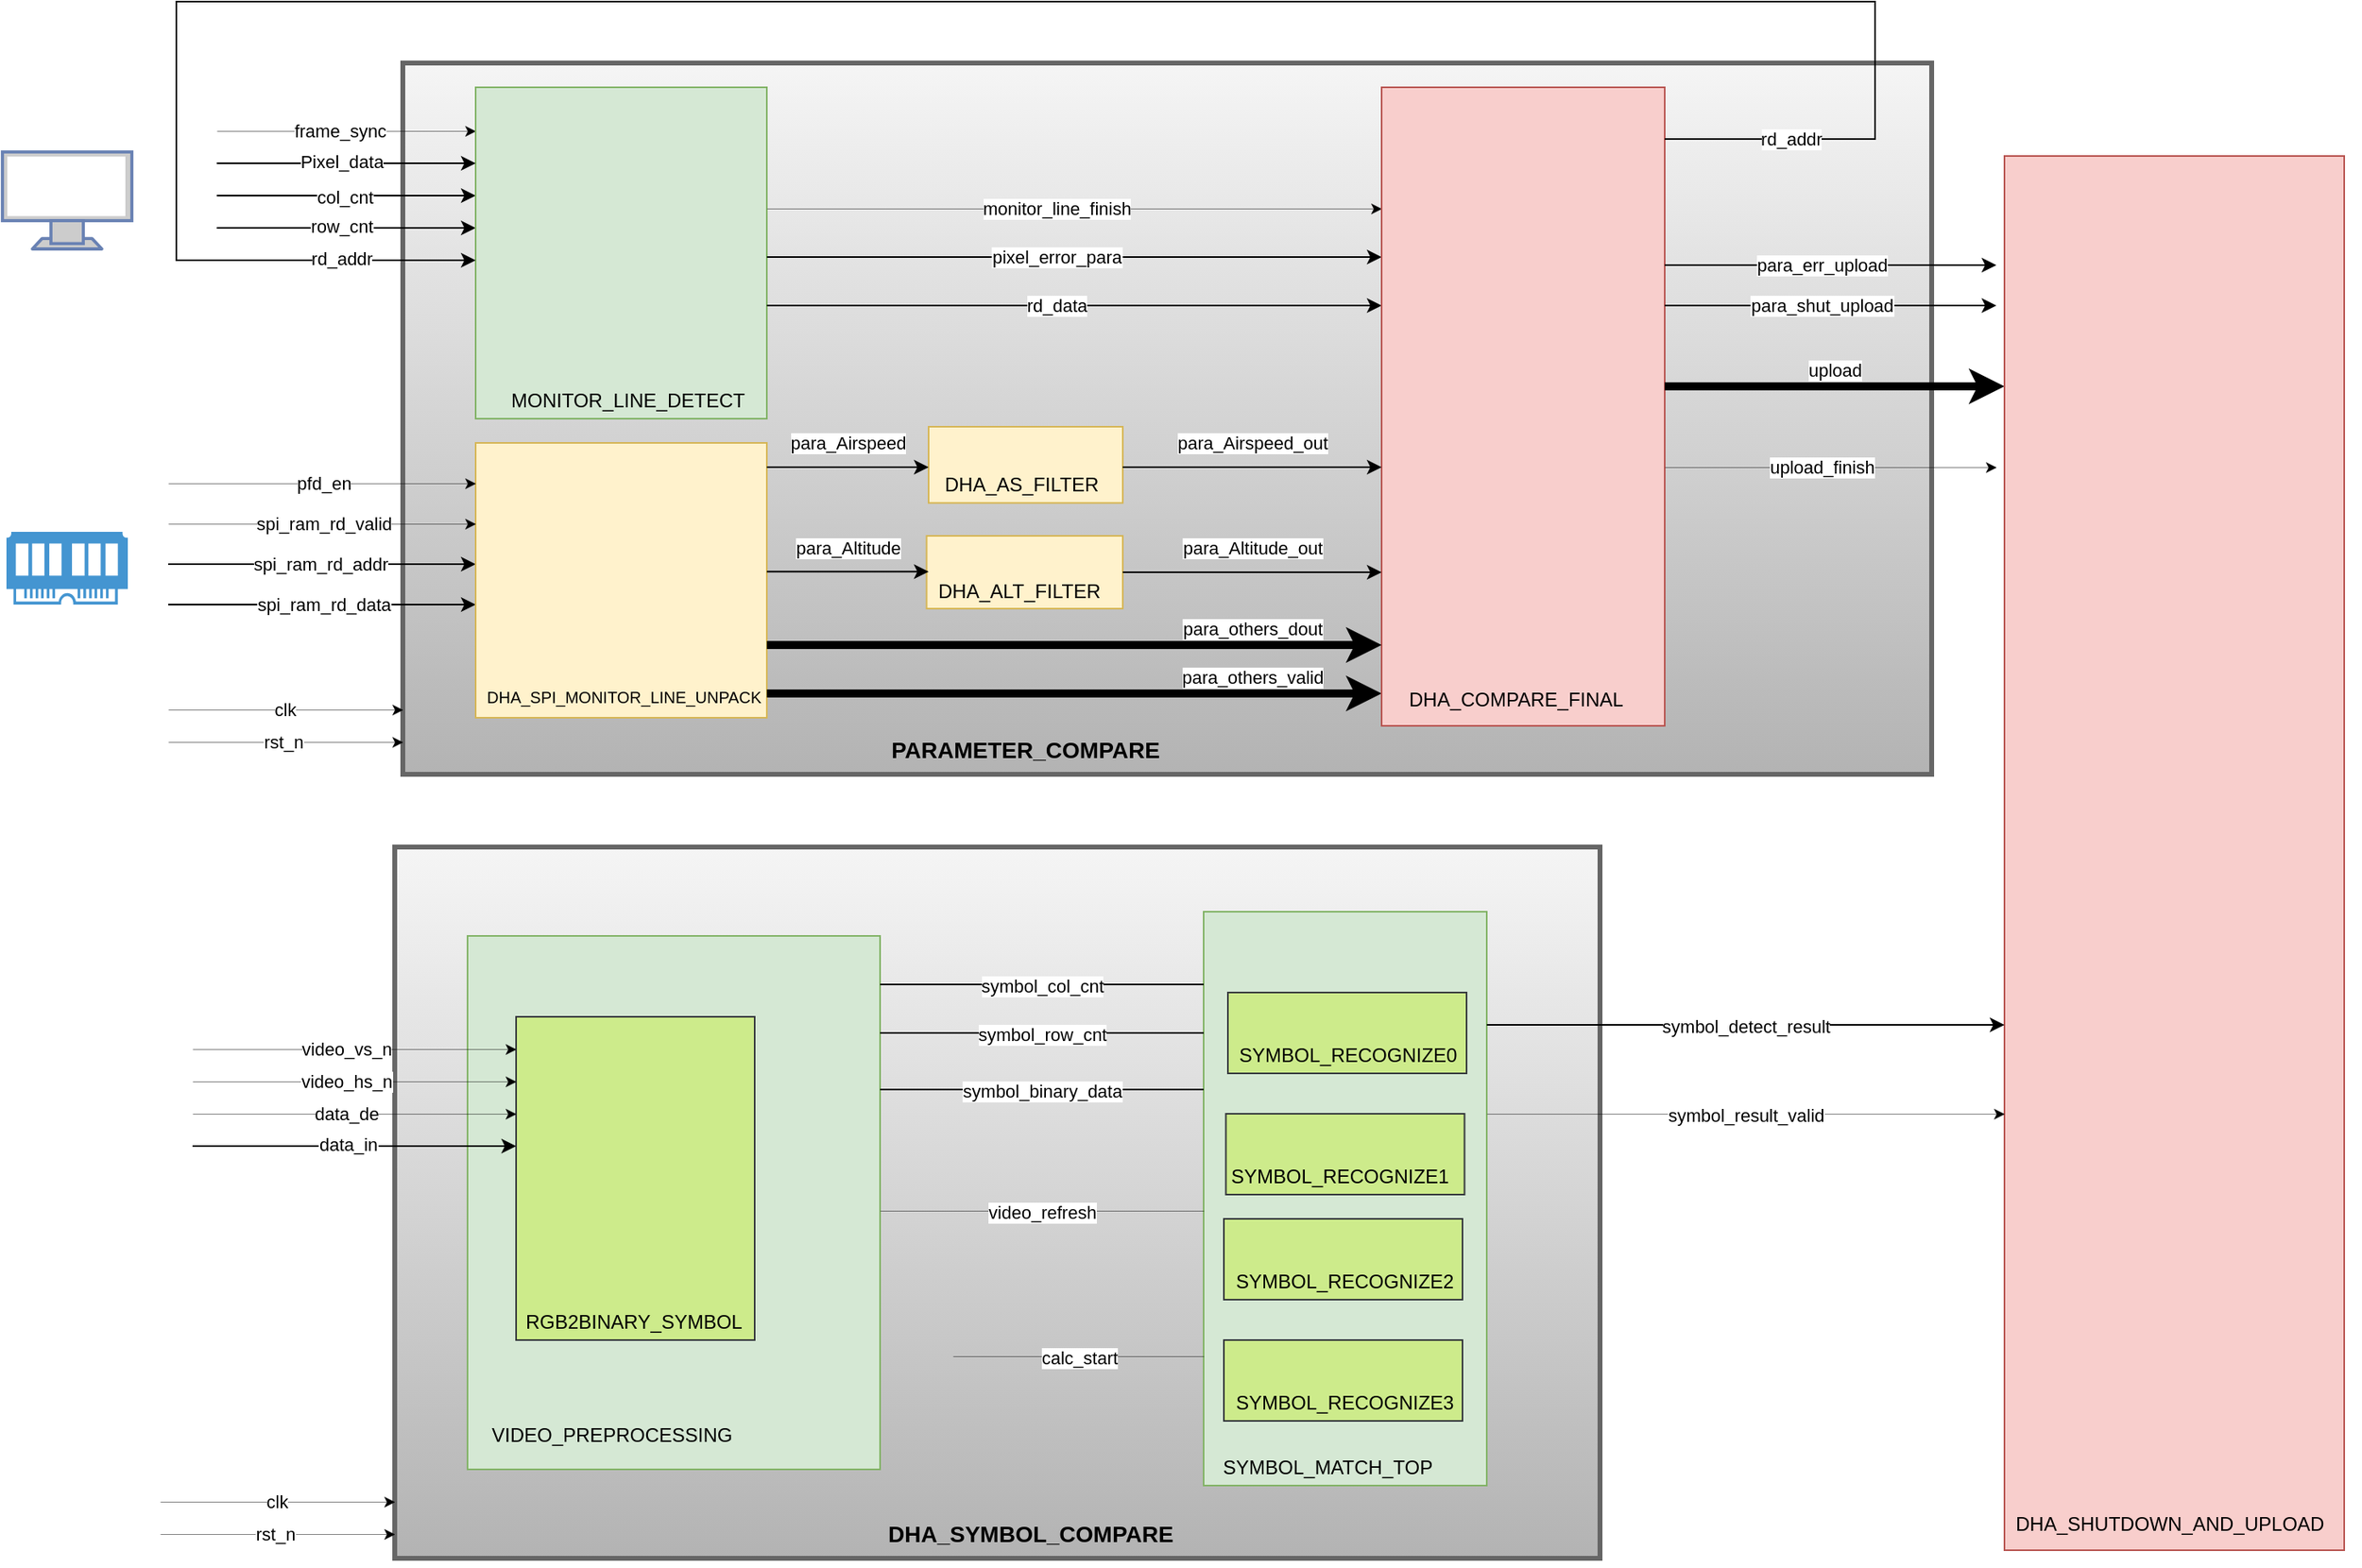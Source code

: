 <mxfile version="24.7.8">
  <diagram name="第 1 页" id="IrVQx1rGiKCfqA_4ntje">
    <mxGraphModel dx="12068" dy="1176" grid="1" gridSize="5" guides="1" tooltips="1" connect="1" arrows="1" fold="1" page="1" pageScale="1" pageWidth="10000" pageHeight="10000" math="0" shadow="0">
      <root>
        <mxCell id="0" />
        <mxCell id="1" parent="0" />
        <mxCell id="JnshHDqUiIFZR_v37cdG-92" value="" style="rounded=0;whiteSpace=wrap;html=1;fillColor=#f5f5f5;strokeColor=#666666;strokeWidth=3;gradientColor=#b3b3b3;" vertex="1" parent="1">
          <mxGeometry x="220" y="565" width="745" height="440" as="geometry" />
        </mxCell>
        <mxCell id="JnshHDqUiIFZR_v37cdG-1" value="" style="rounded=0;whiteSpace=wrap;html=1;fillColor=#f5f5f5;strokeColor=#666666;strokeWidth=3;gradientColor=#b3b3b3;" vertex="1" parent="1">
          <mxGeometry x="225" y="80" width="945" height="440" as="geometry" />
        </mxCell>
        <mxCell id="JnshHDqUiIFZR_v37cdG-2" value="" style="endArrow=classic;html=1;rounded=0;fontSize=11;strokeWidth=0.25;endSize=6;startSize=6;" edge="1" parent="1">
          <mxGeometry width="50" height="50" relative="1" as="geometry">
            <mxPoint x="80" y="480" as="sourcePoint" />
            <mxPoint x="225" y="480" as="targetPoint" />
          </mxGeometry>
        </mxCell>
        <mxCell id="JnshHDqUiIFZR_v37cdG-9" value="clk" style="edgeLabel;html=1;align=center;verticalAlign=middle;resizable=0;points=[];fontSize=11;" vertex="1" connectable="0" parent="JnshHDqUiIFZR_v37cdG-2">
          <mxGeometry x="-0.014" relative="1" as="geometry">
            <mxPoint as="offset" />
          </mxGeometry>
        </mxCell>
        <mxCell id="JnshHDqUiIFZR_v37cdG-3" value="" style="endArrow=classic;html=1;rounded=0;fontSize=11;strokeWidth=0.25;endSize=6;startSize=6;" edge="1" parent="1">
          <mxGeometry width="50" height="50" relative="1" as="geometry">
            <mxPoint x="80" y="500" as="sourcePoint" />
            <mxPoint x="225" y="500" as="targetPoint" />
          </mxGeometry>
        </mxCell>
        <mxCell id="JnshHDqUiIFZR_v37cdG-11" value="rst_n" style="edgeLabel;html=1;align=center;verticalAlign=middle;resizable=0;points=[];fontSize=11;" vertex="1" connectable="0" parent="JnshHDqUiIFZR_v37cdG-3">
          <mxGeometry x="-0.029" relative="1" as="geometry">
            <mxPoint as="offset" />
          </mxGeometry>
        </mxCell>
        <mxCell id="JnshHDqUiIFZR_v37cdG-4" value="" style="endArrow=classic;html=1;rounded=0;entryX=0;entryY=0.25;entryDx=0;entryDy=0;fontSize=11;strokeWidth=1;endSize=6;startSize=6;" edge="1" parent="1">
          <mxGeometry width="50" height="50" relative="1" as="geometry">
            <mxPoint x="110" y="162" as="sourcePoint" />
            <mxPoint x="270" y="162" as="targetPoint" />
          </mxGeometry>
        </mxCell>
        <mxCell id="JnshHDqUiIFZR_v37cdG-12" value="col_cnt" style="edgeLabel;html=1;align=center;verticalAlign=middle;resizable=0;points=[];fontSize=11;" vertex="1" connectable="0" parent="JnshHDqUiIFZR_v37cdG-4">
          <mxGeometry x="-0.014" y="-1" relative="1" as="geometry">
            <mxPoint as="offset" />
          </mxGeometry>
        </mxCell>
        <mxCell id="JnshHDqUiIFZR_v37cdG-5" value="" style="endArrow=classic;html=1;rounded=0;entryX=0;entryY=0.25;entryDx=0;entryDy=0;fontSize=11;strokeWidth=1;endSize=6;startSize=6;" edge="1" parent="1">
          <mxGeometry width="50" height="50" relative="1" as="geometry">
            <mxPoint x="110" y="182" as="sourcePoint" />
            <mxPoint x="270" y="182" as="targetPoint" />
          </mxGeometry>
        </mxCell>
        <mxCell id="JnshHDqUiIFZR_v37cdG-13" value="row_cnt" style="edgeLabel;html=1;align=center;verticalAlign=middle;resizable=0;points=[];fontSize=11;" vertex="1" connectable="0" parent="JnshHDqUiIFZR_v37cdG-5">
          <mxGeometry x="-0.043" y="1" relative="1" as="geometry">
            <mxPoint as="offset" />
          </mxGeometry>
        </mxCell>
        <mxCell id="JnshHDqUiIFZR_v37cdG-6" value="" style="endArrow=classic;html=1;rounded=0;entryX=0;entryY=0.25;entryDx=0;entryDy=0;fontSize=11;strokeWidth=0.25;endSize=6;startSize=6;" edge="1" parent="1">
          <mxGeometry width="50" height="50" relative="1" as="geometry">
            <mxPoint x="110" y="122" as="sourcePoint" />
            <mxPoint x="270" y="122" as="targetPoint" />
          </mxGeometry>
        </mxCell>
        <mxCell id="JnshHDqUiIFZR_v37cdG-14" value="frame_sync" style="edgeLabel;html=1;align=center;verticalAlign=middle;resizable=0;points=[];fontSize=11;" vertex="1" connectable="0" parent="JnshHDqUiIFZR_v37cdG-6">
          <mxGeometry x="-0.057" relative="1" as="geometry">
            <mxPoint as="offset" />
          </mxGeometry>
        </mxCell>
        <mxCell id="JnshHDqUiIFZR_v37cdG-15" value="spi_ram_rd_data" style="endArrow=classic;html=1;rounded=0;entryX=0;entryY=0.25;entryDx=0;entryDy=0;fontSize=11;strokeWidth=1;endSize=6;startSize=6;" edge="1" parent="1">
          <mxGeometry x="0.008" width="50" height="50" relative="1" as="geometry">
            <mxPoint x="80" y="415" as="sourcePoint" />
            <mxPoint x="270" y="415" as="targetPoint" />
            <mxPoint as="offset" />
          </mxGeometry>
        </mxCell>
        <mxCell id="JnshHDqUiIFZR_v37cdG-17" value="" style="endArrow=classic;html=1;rounded=0;entryX=0;entryY=0.25;entryDx=0;entryDy=0;fontSize=11;strokeWidth=1;endSize=6;startSize=6;" edge="1" parent="1">
          <mxGeometry width="50" height="50" relative="1" as="geometry">
            <mxPoint x="80" y="390" as="sourcePoint" />
            <mxPoint x="270" y="390" as="targetPoint" />
          </mxGeometry>
        </mxCell>
        <mxCell id="JnshHDqUiIFZR_v37cdG-18" value="spi_ram_rd_addr" style="edgeLabel;html=1;align=center;verticalAlign=middle;resizable=0;points=[];fontSize=11;" vertex="1" connectable="0" parent="JnshHDqUiIFZR_v37cdG-17">
          <mxGeometry x="-0.014" relative="1" as="geometry">
            <mxPoint as="offset" />
          </mxGeometry>
        </mxCell>
        <mxCell id="JnshHDqUiIFZR_v37cdG-19" value="" style="rounded=0;whiteSpace=wrap;html=1;fillColor=#d5e8d4;strokeColor=#82b366;" vertex="1" parent="1">
          <mxGeometry x="270" y="95" width="180" height="205" as="geometry" />
        </mxCell>
        <mxCell id="JnshHDqUiIFZR_v37cdG-21" value="" style="rounded=0;whiteSpace=wrap;html=1;fillColor=#fff2cc;strokeColor=#d6b656;" vertex="1" parent="1">
          <mxGeometry x="270" y="315" width="180" height="170" as="geometry" />
        </mxCell>
        <mxCell id="JnshHDqUiIFZR_v37cdG-22" value="PARAMETER_COMPARE" style="text;whiteSpace=wrap;fontStyle=1;fontSize=14;" vertex="1" parent="1">
          <mxGeometry x="525" y="490" width="215" height="35" as="geometry" />
        </mxCell>
        <mxCell id="JnshHDqUiIFZR_v37cdG-23" value="MONITOR_LINE_DETECT" style="text;whiteSpace=wrap;" vertex="1" parent="1">
          <mxGeometry x="290" y="275" width="155" height="35" as="geometry" />
        </mxCell>
        <mxCell id="JnshHDqUiIFZR_v37cdG-25" value="" style="endArrow=classic;html=1;rounded=0;entryX=0;entryY=0.25;entryDx=0;entryDy=0;fontSize=11;strokeWidth=1;endSize=6;startSize=6;" edge="1" parent="1">
          <mxGeometry width="50" height="50" relative="1" as="geometry">
            <mxPoint x="110" y="142" as="sourcePoint" />
            <mxPoint x="270" y="142" as="targetPoint" />
          </mxGeometry>
        </mxCell>
        <mxCell id="JnshHDqUiIFZR_v37cdG-26" value="Pixel_data" style="edgeLabel;html=1;align=center;verticalAlign=middle;resizable=0;points=[];fontSize=11;" vertex="1" connectable="0" parent="JnshHDqUiIFZR_v37cdG-25">
          <mxGeometry x="-0.043" y="1" relative="1" as="geometry">
            <mxPoint as="offset" />
          </mxGeometry>
        </mxCell>
        <mxCell id="JnshHDqUiIFZR_v37cdG-28" value="" style="endArrow=classic;html=1;rounded=0;entryX=0;entryY=0.25;entryDx=0;entryDy=0;fontSize=11;strokeWidth=1;endSize=6;startSize=6;" edge="1" parent="1">
          <mxGeometry width="50" height="50" relative="1" as="geometry">
            <mxPoint x="110" y="202" as="sourcePoint" />
            <mxPoint x="270" y="202" as="targetPoint" />
          </mxGeometry>
        </mxCell>
        <mxCell id="JnshHDqUiIFZR_v37cdG-29" value="rd_addr" style="edgeLabel;html=1;align=center;verticalAlign=middle;resizable=0;points=[];fontSize=11;" vertex="1" connectable="0" parent="JnshHDqUiIFZR_v37cdG-28">
          <mxGeometry x="-0.043" y="1" relative="1" as="geometry">
            <mxPoint as="offset" />
          </mxGeometry>
        </mxCell>
        <mxCell id="JnshHDqUiIFZR_v37cdG-30" value="DHA_SPI_MONITOR_LINE_UNPACK" style="text;whiteSpace=wrap;fontSize=10;" vertex="1" parent="1">
          <mxGeometry x="275" y="460" width="230" height="35" as="geometry" />
        </mxCell>
        <mxCell id="JnshHDqUiIFZR_v37cdG-31" value="spi_ram_rd_valid" style="endArrow=classic;html=1;rounded=0;entryX=0;entryY=0.25;entryDx=0;entryDy=0;fontSize=11;strokeWidth=0.25;endSize=6;startSize=6;" edge="1" parent="1">
          <mxGeometry x="0.008" width="50" height="50" relative="1" as="geometry">
            <mxPoint x="80" y="365" as="sourcePoint" />
            <mxPoint x="270" y="365" as="targetPoint" />
            <mxPoint as="offset" />
          </mxGeometry>
        </mxCell>
        <mxCell id="JnshHDqUiIFZR_v37cdG-34" value="pfd_en" style="endArrow=classic;html=1;rounded=0;entryX=0;entryY=0.25;entryDx=0;entryDy=0;fontSize=11;strokeWidth=0.25;endSize=6;startSize=6;" edge="1" parent="1">
          <mxGeometry x="0.008" width="50" height="50" relative="1" as="geometry">
            <mxPoint x="80" y="340" as="sourcePoint" />
            <mxPoint x="270" y="340" as="targetPoint" />
            <mxPoint as="offset" />
          </mxGeometry>
        </mxCell>
        <mxCell id="JnshHDqUiIFZR_v37cdG-35" value="" style="endArrow=classic;html=1;rounded=0;fontSize=11;strokeWidth=0.25;endSize=6;startSize=6;" edge="1" parent="1">
          <mxGeometry width="50" height="50" relative="1" as="geometry">
            <mxPoint x="450" y="170" as="sourcePoint" />
            <mxPoint x="830" y="170" as="targetPoint" />
          </mxGeometry>
        </mxCell>
        <mxCell id="JnshHDqUiIFZR_v37cdG-36" value="monitor_line_finish" style="edgeLabel;html=1;align=center;verticalAlign=middle;resizable=0;points=[];fontSize=11;" vertex="1" connectable="0" parent="JnshHDqUiIFZR_v37cdG-35">
          <mxGeometry x="-0.057" relative="1" as="geometry">
            <mxPoint as="offset" />
          </mxGeometry>
        </mxCell>
        <mxCell id="JnshHDqUiIFZR_v37cdG-37" value="" style="endArrow=classic;html=1;rounded=0;fontSize=11;strokeWidth=1;endSize=6;startSize=6;" edge="1" parent="1">
          <mxGeometry width="50" height="50" relative="1" as="geometry">
            <mxPoint x="450" y="200" as="sourcePoint" />
            <mxPoint x="830" y="200" as="targetPoint" />
          </mxGeometry>
        </mxCell>
        <mxCell id="JnshHDqUiIFZR_v37cdG-38" value="pixel_error_para" style="edgeLabel;html=1;align=center;verticalAlign=middle;resizable=0;points=[];fontSize=11;" vertex="1" connectable="0" parent="JnshHDqUiIFZR_v37cdG-37">
          <mxGeometry x="-0.057" relative="1" as="geometry">
            <mxPoint as="offset" />
          </mxGeometry>
        </mxCell>
        <mxCell id="JnshHDqUiIFZR_v37cdG-39" value="" style="endArrow=classic;html=1;rounded=0;fontSize=11;strokeWidth=1;endSize=6;startSize=6;" edge="1" parent="1">
          <mxGeometry width="50" height="50" relative="1" as="geometry">
            <mxPoint x="450" y="230" as="sourcePoint" />
            <mxPoint x="830" y="230" as="targetPoint" />
          </mxGeometry>
        </mxCell>
        <mxCell id="JnshHDqUiIFZR_v37cdG-40" value="rd_data" style="edgeLabel;html=1;align=center;verticalAlign=middle;resizable=0;points=[];fontSize=11;" vertex="1" connectable="0" parent="JnshHDqUiIFZR_v37cdG-39">
          <mxGeometry x="-0.057" relative="1" as="geometry">
            <mxPoint as="offset" />
          </mxGeometry>
        </mxCell>
        <mxCell id="JnshHDqUiIFZR_v37cdG-43" value="para_others_valid" style="endArrow=classic;html=1;rounded=0;fontSize=11;strokeWidth=5;endSize=6;startSize=6;" edge="1" parent="1">
          <mxGeometry x="0.579" y="10" width="50" height="50" relative="1" as="geometry">
            <mxPoint x="450" y="470" as="sourcePoint" />
            <mxPoint x="830" y="470" as="targetPoint" />
            <mxPoint as="offset" />
          </mxGeometry>
        </mxCell>
        <mxCell id="JnshHDqUiIFZR_v37cdG-45" value="" style="group" vertex="1" connectable="0" parent="1">
          <mxGeometry x="830" y="95" width="175" height="400" as="geometry" />
        </mxCell>
        <mxCell id="JnshHDqUiIFZR_v37cdG-20" value="" style="rounded=0;whiteSpace=wrap;html=1;fillColor=#f8cecc;strokeColor=#b85450;" vertex="1" parent="JnshHDqUiIFZR_v37cdG-45">
          <mxGeometry width="175" height="395" as="geometry" />
        </mxCell>
        <mxCell id="JnshHDqUiIFZR_v37cdG-24" value="DHA_COMPARE_FINAL" style="text;whiteSpace=wrap;" vertex="1" parent="JnshHDqUiIFZR_v37cdG-45">
          <mxGeometry x="15" y="365" width="160" height="35" as="geometry" />
        </mxCell>
        <mxCell id="JnshHDqUiIFZR_v37cdG-54" value="" style="group" vertex="1" connectable="0" parent="1">
          <mxGeometry x="550" y="250" width="130" height="120" as="geometry" />
        </mxCell>
        <mxCell id="JnshHDqUiIFZR_v37cdG-55" value="" style="group" vertex="1" connectable="0" parent="JnshHDqUiIFZR_v37cdG-54">
          <mxGeometry y="55" width="127.5" height="55" as="geometry" />
        </mxCell>
        <mxCell id="JnshHDqUiIFZR_v37cdG-47" value="" style="rounded=0;whiteSpace=wrap;html=1;fillColor=#fff2cc;strokeColor=#d6b656;" vertex="1" parent="JnshHDqUiIFZR_v37cdG-55">
          <mxGeometry width="120" height="47.143" as="geometry" />
        </mxCell>
        <mxCell id="JnshHDqUiIFZR_v37cdG-50" value="DHA_AS_FILTER" style="text;whiteSpace=wrap;" vertex="1" parent="JnshHDqUiIFZR_v37cdG-55">
          <mxGeometry x="7.5" y="21.64" width="120" height="27.5" as="geometry" />
        </mxCell>
        <mxCell id="JnshHDqUiIFZR_v37cdG-41" value="para_Airspeed" style="endArrow=classic;html=1;rounded=0;fontSize=11;strokeWidth=1;endSize=6;startSize=6;" edge="1" parent="JnshHDqUiIFZR_v37cdG-54">
          <mxGeometry y="15" width="50" height="50" relative="1" as="geometry">
            <mxPoint x="-100" y="80" as="sourcePoint" />
            <mxPoint y="80" as="targetPoint" />
            <mxPoint as="offset" />
          </mxGeometry>
        </mxCell>
        <mxCell id="JnshHDqUiIFZR_v37cdG-57" value="para_others_dout" style="endArrow=classic;html=1;rounded=0;fontSize=11;strokeWidth=5;endSize=6;startSize=6;" edge="1" parent="1">
          <mxGeometry x="0.579" y="10" width="50" height="50" relative="1" as="geometry">
            <mxPoint x="450" y="440" as="sourcePoint" />
            <mxPoint x="830" y="440" as="targetPoint" />
            <mxPoint as="offset" />
          </mxGeometry>
        </mxCell>
        <mxCell id="JnshHDqUiIFZR_v37cdG-61" value="" style="group" vertex="1" connectable="0" parent="1">
          <mxGeometry x="450" y="365" width="320" height="70" as="geometry" />
        </mxCell>
        <mxCell id="JnshHDqUiIFZR_v37cdG-58" value="" style="group" vertex="1" connectable="0" parent="JnshHDqUiIFZR_v37cdG-61">
          <mxGeometry x="98.75" width="130" height="70" as="geometry" />
        </mxCell>
        <mxCell id="JnshHDqUiIFZR_v37cdG-48" value="" style="rounded=0;whiteSpace=wrap;html=1;fillColor=#fff2cc;strokeColor=#d6b656;" vertex="1" parent="JnshHDqUiIFZR_v37cdG-58">
          <mxGeometry y="7.5" width="121.25" height="45" as="geometry" />
        </mxCell>
        <mxCell id="JnshHDqUiIFZR_v37cdG-49" value="DHA_ALT_FILTER" style="text;whiteSpace=wrap;" vertex="1" parent="JnshHDqUiIFZR_v37cdG-58">
          <mxGeometry x="5" y="27.5" width="125" height="35" as="geometry" />
        </mxCell>
        <mxCell id="JnshHDqUiIFZR_v37cdG-60" value="para_Altitude" style="endArrow=classic;html=1;rounded=0;fontSize=11;strokeWidth=1;endSize=6;startSize=6;" edge="1" parent="JnshHDqUiIFZR_v37cdG-61">
          <mxGeometry y="15" width="50" height="50" relative="1" as="geometry">
            <mxPoint y="29.66" as="sourcePoint" />
            <mxPoint x="100" y="29.66" as="targetPoint" />
            <mxPoint as="offset" />
          </mxGeometry>
        </mxCell>
        <mxCell id="JnshHDqUiIFZR_v37cdG-56" value="para_Airspeed_out" style="endArrow=classic;html=1;rounded=0;fontSize=11;strokeWidth=1;endSize=6;startSize=6;" edge="1" parent="1">
          <mxGeometry y="15" width="50" height="50" relative="1" as="geometry">
            <mxPoint x="670" y="330" as="sourcePoint" />
            <mxPoint x="830" y="330" as="targetPoint" />
            <mxPoint as="offset" />
          </mxGeometry>
        </mxCell>
        <mxCell id="JnshHDqUiIFZR_v37cdG-59" value="para_Altitude_out" style="endArrow=classic;html=1;rounded=0;fontSize=11;strokeWidth=1;endSize=6;startSize=6;" edge="1" parent="1">
          <mxGeometry y="15" width="50" height="50" relative="1" as="geometry">
            <mxPoint x="670" y="395" as="sourcePoint" />
            <mxPoint x="830" y="395" as="targetPoint" />
            <mxPoint as="offset" />
          </mxGeometry>
        </mxCell>
        <mxCell id="JnshHDqUiIFZR_v37cdG-65" value="" style="edgeStyle=segmentEdgeStyle;endArrow=none;html=1;curved=0;rounded=0;endSize=8;startSize=8;endFill=0;" edge="1" parent="1">
          <mxGeometry width="50" height="50" relative="1" as="geometry">
            <mxPoint x="1005" y="127" as="sourcePoint" />
            <mxPoint x="110" y="202" as="targetPoint" />
            <Array as="points">
              <mxPoint x="1135" y="127" />
              <mxPoint x="1135" y="42" />
              <mxPoint x="85" y="42" />
              <mxPoint x="85" y="202" />
            </Array>
          </mxGeometry>
        </mxCell>
        <mxCell id="JnshHDqUiIFZR_v37cdG-66" value="rd_addr" style="edgeLabel;html=1;align=center;verticalAlign=middle;resizable=0;points=[];" vertex="1" connectable="0" parent="JnshHDqUiIFZR_v37cdG-65">
          <mxGeometry x="-0.928" relative="1" as="geometry">
            <mxPoint x="26" as="offset" />
          </mxGeometry>
        </mxCell>
        <mxCell id="JnshHDqUiIFZR_v37cdG-73" value="" style="fontColor=#0066CC;verticalAlign=top;verticalLabelPosition=bottom;labelPosition=center;align=center;html=1;outlineConnect=0;fillColor=#CCCCCC;strokeColor=#6881B3;gradientColor=none;gradientDirection=north;strokeWidth=2;shape=mxgraph.networks.monitor;" vertex="1" parent="1">
          <mxGeometry x="-22.5" y="135" width="80" height="60" as="geometry" />
        </mxCell>
        <mxCell id="JnshHDqUiIFZR_v37cdG-74" value="" style="pointerEvents=1;shadow=0;dashed=0;html=1;strokeColor=none;fillColor=#4495D1;labelPosition=center;verticalLabelPosition=bottom;verticalAlign=top;align=center;outlineConnect=0;shape=mxgraph.veeam.ram;" vertex="1" parent="1">
          <mxGeometry x="-20" y="370" width="75" height="45" as="geometry" />
        </mxCell>
        <mxCell id="JnshHDqUiIFZR_v37cdG-77" value="upload" style="endArrow=classic;html=1;rounded=0;fontSize=11;strokeWidth=5;endSize=6;startSize=6;" edge="1" parent="1">
          <mxGeometry y="10" width="50" height="50" relative="1" as="geometry">
            <mxPoint x="1005" y="280" as="sourcePoint" />
            <mxPoint x="1215" y="280" as="targetPoint" />
            <mxPoint as="offset" />
          </mxGeometry>
        </mxCell>
        <mxCell id="JnshHDqUiIFZR_v37cdG-78" value="" style="endArrow=classic;html=1;rounded=0;fontSize=11;strokeWidth=0.25;endSize=6;startSize=6;" edge="1" parent="1">
          <mxGeometry width="50" height="50" relative="1" as="geometry">
            <mxPoint x="1005" y="330" as="sourcePoint" />
            <mxPoint x="1210" y="330" as="targetPoint" />
          </mxGeometry>
        </mxCell>
        <mxCell id="JnshHDqUiIFZR_v37cdG-79" value="upload_finish" style="edgeLabel;html=1;align=center;verticalAlign=middle;resizable=0;points=[];fontSize=11;" vertex="1" connectable="0" parent="JnshHDqUiIFZR_v37cdG-78">
          <mxGeometry x="-0.057" relative="1" as="geometry">
            <mxPoint as="offset" />
          </mxGeometry>
        </mxCell>
        <mxCell id="JnshHDqUiIFZR_v37cdG-80" value="" style="endArrow=classic;html=1;rounded=0;fontSize=11;strokeWidth=1;endSize=6;startSize=6;" edge="1" parent="1">
          <mxGeometry width="50" height="50" relative="1" as="geometry">
            <mxPoint x="1005" y="230" as="sourcePoint" />
            <mxPoint x="1210" y="230" as="targetPoint" />
          </mxGeometry>
        </mxCell>
        <mxCell id="JnshHDqUiIFZR_v37cdG-81" value="para_shut_upload" style="edgeLabel;html=1;align=center;verticalAlign=middle;resizable=0;points=[];fontSize=11;" vertex="1" connectable="0" parent="JnshHDqUiIFZR_v37cdG-80">
          <mxGeometry x="-0.057" relative="1" as="geometry">
            <mxPoint as="offset" />
          </mxGeometry>
        </mxCell>
        <mxCell id="JnshHDqUiIFZR_v37cdG-82" value="" style="endArrow=classic;html=1;rounded=0;fontSize=11;strokeWidth=1;endSize=6;startSize=6;" edge="1" parent="1">
          <mxGeometry width="50" height="50" relative="1" as="geometry">
            <mxPoint x="1005" y="205" as="sourcePoint" />
            <mxPoint x="1210" y="205" as="targetPoint" />
          </mxGeometry>
        </mxCell>
        <mxCell id="JnshHDqUiIFZR_v37cdG-83" value="para_err_upload" style="edgeLabel;html=1;align=center;verticalAlign=middle;resizable=0;points=[];fontSize=11;" vertex="1" connectable="0" parent="JnshHDqUiIFZR_v37cdG-82">
          <mxGeometry x="-0.057" relative="1" as="geometry">
            <mxPoint as="offset" />
          </mxGeometry>
        </mxCell>
        <mxCell id="JnshHDqUiIFZR_v37cdG-85" value="" style="rounded=0;whiteSpace=wrap;html=1;fillColor=#f8cecc;strokeColor=#b85450;" vertex="1" parent="1">
          <mxGeometry x="1215" y="137.5" width="210" height="862.5" as="geometry" />
        </mxCell>
        <mxCell id="JnshHDqUiIFZR_v37cdG-87" value="DHA_SHUTDOWN_AND_UPLOAD" style="text;whiteSpace=wrap;" vertex="1" parent="1">
          <mxGeometry x="1220" y="970" width="215" height="35" as="geometry" />
        </mxCell>
        <mxCell id="JnshHDqUiIFZR_v37cdG-88" value="" style="rounded=0;whiteSpace=wrap;html=1;fillColor=#d5e8d4;strokeColor=#82b366;" vertex="1" parent="1">
          <mxGeometry x="720" y="605" width="175" height="355" as="geometry" />
        </mxCell>
        <mxCell id="JnshHDqUiIFZR_v37cdG-89" value="SYMBOL_MATCH_TOP" style="text;whiteSpace=wrap;" vertex="1" parent="1">
          <mxGeometry x="730" y="935" width="155" height="35" as="geometry" />
        </mxCell>
        <mxCell id="JnshHDqUiIFZR_v37cdG-93" value="" style="group" vertex="1" connectable="0" parent="1">
          <mxGeometry x="265" y="590" width="255" height="370" as="geometry" />
        </mxCell>
        <mxCell id="JnshHDqUiIFZR_v37cdG-94" value="" style="group" vertex="1" connectable="0" parent="JnshHDqUiIFZR_v37cdG-93">
          <mxGeometry x="15" y="35" width="240" height="335" as="geometry" />
        </mxCell>
        <mxCell id="JnshHDqUiIFZR_v37cdG-90" value="" style="rounded=0;whiteSpace=wrap;html=1;fillColor=#d5e8d4;strokeColor=#82b366;" vertex="1" parent="JnshHDqUiIFZR_v37cdG-94">
          <mxGeometry x="-15" y="-5" width="255" height="330" as="geometry" />
        </mxCell>
        <mxCell id="JnshHDqUiIFZR_v37cdG-91" value="VIDEO_PREPROCESSING" style="text;whiteSpace=wrap;" vertex="1" parent="JnshHDqUiIFZR_v37cdG-94">
          <mxGeometry x="-2.5" y="290" width="155" height="35" as="geometry" />
        </mxCell>
        <mxCell id="JnshHDqUiIFZR_v37cdG-95" value="" style="rounded=0;whiteSpace=wrap;html=1;fillColor=#cdeb8b;strokeColor=#36393d;" vertex="1" parent="JnshHDqUiIFZR_v37cdG-94">
          <mxGeometry x="15" y="45" width="147.5" height="200" as="geometry" />
        </mxCell>
        <mxCell id="JnshHDqUiIFZR_v37cdG-96" value="RGB2BINARY_SYMBOL" style="text;whiteSpace=wrap;" vertex="1" parent="JnshHDqUiIFZR_v37cdG-94">
          <mxGeometry x="18.75" y="220" width="140" height="35" as="geometry" />
        </mxCell>
        <mxCell id="JnshHDqUiIFZR_v37cdG-97" value="" style="endArrow=classic;html=1;rounded=0;fontSize=11;strokeWidth=0.25;endSize=6;startSize=6;" edge="1" parent="1">
          <mxGeometry width="50" height="50" relative="1" as="geometry">
            <mxPoint x="75" y="970" as="sourcePoint" />
            <mxPoint x="220" y="970" as="targetPoint" />
          </mxGeometry>
        </mxCell>
        <mxCell id="JnshHDqUiIFZR_v37cdG-98" value="clk" style="edgeLabel;html=1;align=center;verticalAlign=middle;resizable=0;points=[];fontSize=11;" vertex="1" connectable="0" parent="JnshHDqUiIFZR_v37cdG-97">
          <mxGeometry x="-0.014" relative="1" as="geometry">
            <mxPoint as="offset" />
          </mxGeometry>
        </mxCell>
        <mxCell id="JnshHDqUiIFZR_v37cdG-99" value="" style="endArrow=classic;html=1;rounded=0;fontSize=11;strokeWidth=0.25;endSize=6;startSize=6;" edge="1" parent="1">
          <mxGeometry width="50" height="50" relative="1" as="geometry">
            <mxPoint x="75" y="990" as="sourcePoint" />
            <mxPoint x="220" y="990" as="targetPoint" />
          </mxGeometry>
        </mxCell>
        <mxCell id="JnshHDqUiIFZR_v37cdG-100" value="rst_n" style="edgeLabel;html=1;align=center;verticalAlign=middle;resizable=0;points=[];fontSize=11;" vertex="1" connectable="0" parent="JnshHDqUiIFZR_v37cdG-99">
          <mxGeometry x="-0.029" relative="1" as="geometry">
            <mxPoint as="offset" />
          </mxGeometry>
        </mxCell>
        <mxCell id="JnshHDqUiIFZR_v37cdG-106" value="" style="endArrow=classic;html=1;rounded=0;entryX=0;entryY=0.25;entryDx=0;entryDy=0;fontSize=11;strokeWidth=0.25;endSize=6;startSize=6;" edge="1" parent="1">
          <mxGeometry width="50" height="50" relative="1" as="geometry">
            <mxPoint x="95" y="690" as="sourcePoint" />
            <mxPoint x="295" y="690" as="targetPoint" />
          </mxGeometry>
        </mxCell>
        <mxCell id="JnshHDqUiIFZR_v37cdG-107" value="video_vs_n" style="edgeLabel;html=1;align=center;verticalAlign=middle;resizable=0;points=[];fontSize=11;" vertex="1" connectable="0" parent="JnshHDqUiIFZR_v37cdG-106">
          <mxGeometry x="-0.057" relative="1" as="geometry">
            <mxPoint as="offset" />
          </mxGeometry>
        </mxCell>
        <mxCell id="JnshHDqUiIFZR_v37cdG-108" value="" style="endArrow=classic;html=1;rounded=0;entryX=0;entryY=0.25;entryDx=0;entryDy=0;fontSize=11;strokeWidth=1;endSize=6;startSize=6;" edge="1" parent="1">
          <mxGeometry width="50" height="50" relative="1" as="geometry">
            <mxPoint x="95" y="750" as="sourcePoint" />
            <mxPoint x="295" y="750" as="targetPoint" />
          </mxGeometry>
        </mxCell>
        <mxCell id="JnshHDqUiIFZR_v37cdG-109" value="data_in" style="edgeLabel;html=1;align=center;verticalAlign=middle;resizable=0;points=[];fontSize=11;" vertex="1" connectable="0" parent="JnshHDqUiIFZR_v37cdG-108">
          <mxGeometry x="-0.043" y="1" relative="1" as="geometry">
            <mxPoint as="offset" />
          </mxGeometry>
        </mxCell>
        <mxCell id="JnshHDqUiIFZR_v37cdG-112" value="" style="endArrow=classic;html=1;rounded=0;entryX=0;entryY=0.25;entryDx=0;entryDy=0;fontSize=11;strokeWidth=0.25;endSize=6;startSize=6;" edge="1" parent="1">
          <mxGeometry width="50" height="50" relative="1" as="geometry">
            <mxPoint x="95" y="710" as="sourcePoint" />
            <mxPoint x="295" y="710" as="targetPoint" />
          </mxGeometry>
        </mxCell>
        <mxCell id="JnshHDqUiIFZR_v37cdG-113" value="video_hs_n" style="edgeLabel;html=1;align=center;verticalAlign=middle;resizable=0;points=[];fontSize=11;" vertex="1" connectable="0" parent="JnshHDqUiIFZR_v37cdG-112">
          <mxGeometry x="-0.057" relative="1" as="geometry">
            <mxPoint as="offset" />
          </mxGeometry>
        </mxCell>
        <mxCell id="JnshHDqUiIFZR_v37cdG-114" value="" style="endArrow=classic;html=1;rounded=0;entryX=0;entryY=0.25;entryDx=0;entryDy=0;fontSize=11;strokeWidth=0.25;endSize=6;startSize=6;" edge="1" parent="1">
          <mxGeometry width="50" height="50" relative="1" as="geometry">
            <mxPoint x="95" y="730" as="sourcePoint" />
            <mxPoint x="295" y="730" as="targetPoint" />
          </mxGeometry>
        </mxCell>
        <mxCell id="JnshHDqUiIFZR_v37cdG-115" value="data_de" style="edgeLabel;html=1;align=center;verticalAlign=middle;resizable=0;points=[];fontSize=11;" vertex="1" connectable="0" parent="JnshHDqUiIFZR_v37cdG-114">
          <mxGeometry x="-0.057" relative="1" as="geometry">
            <mxPoint as="offset" />
          </mxGeometry>
        </mxCell>
        <mxCell id="JnshHDqUiIFZR_v37cdG-119" value="" style="endArrow=none;html=1;rounded=0;" edge="1" parent="1">
          <mxGeometry width="50" height="50" relative="1" as="geometry">
            <mxPoint x="520" y="650" as="sourcePoint" />
            <mxPoint x="720" y="650" as="targetPoint" />
          </mxGeometry>
        </mxCell>
        <mxCell id="JnshHDqUiIFZR_v37cdG-121" value="symbol_col_cnt" style="edgeLabel;html=1;align=center;verticalAlign=middle;resizable=0;points=[];" vertex="1" connectable="0" parent="JnshHDqUiIFZR_v37cdG-119">
          <mxGeometry x="-0.002" y="-1" relative="1" as="geometry">
            <mxPoint as="offset" />
          </mxGeometry>
        </mxCell>
        <mxCell id="JnshHDqUiIFZR_v37cdG-122" value="" style="endArrow=none;html=1;rounded=0;" edge="1" parent="1">
          <mxGeometry width="50" height="50" relative="1" as="geometry">
            <mxPoint x="520" y="680" as="sourcePoint" />
            <mxPoint x="720" y="680" as="targetPoint" />
          </mxGeometry>
        </mxCell>
        <mxCell id="JnshHDqUiIFZR_v37cdG-123" value="symbol_row_cnt" style="edgeLabel;html=1;align=center;verticalAlign=middle;resizable=0;points=[];" vertex="1" connectable="0" parent="JnshHDqUiIFZR_v37cdG-122">
          <mxGeometry x="-0.002" y="-1" relative="1" as="geometry">
            <mxPoint as="offset" />
          </mxGeometry>
        </mxCell>
        <mxCell id="JnshHDqUiIFZR_v37cdG-124" value="" style="endArrow=none;html=1;rounded=0;" edge="1" parent="1">
          <mxGeometry width="50" height="50" relative="1" as="geometry">
            <mxPoint x="520" y="715" as="sourcePoint" />
            <mxPoint x="720" y="715" as="targetPoint" />
          </mxGeometry>
        </mxCell>
        <mxCell id="JnshHDqUiIFZR_v37cdG-125" value="symbol_binary_data" style="edgeLabel;html=1;align=center;verticalAlign=middle;resizable=0;points=[];" vertex="1" connectable="0" parent="JnshHDqUiIFZR_v37cdG-124">
          <mxGeometry x="-0.002" y="-1" relative="1" as="geometry">
            <mxPoint as="offset" />
          </mxGeometry>
        </mxCell>
        <mxCell id="JnshHDqUiIFZR_v37cdG-128" value="" style="endArrow=none;html=1;rounded=0;strokeWidth=0.25;" edge="1" parent="1">
          <mxGeometry width="50" height="50" relative="1" as="geometry">
            <mxPoint x="520" y="790" as="sourcePoint" />
            <mxPoint x="720" y="790" as="targetPoint" />
          </mxGeometry>
        </mxCell>
        <mxCell id="JnshHDqUiIFZR_v37cdG-129" value="video_refresh" style="edgeLabel;html=1;align=center;verticalAlign=middle;resizable=0;points=[];" vertex="1" connectable="0" parent="JnshHDqUiIFZR_v37cdG-128">
          <mxGeometry x="-0.002" y="-1" relative="1" as="geometry">
            <mxPoint as="offset" />
          </mxGeometry>
        </mxCell>
        <mxCell id="JnshHDqUiIFZR_v37cdG-132" value="" style="endArrow=none;html=1;rounded=0;strokeWidth=0.25;" edge="1" parent="1">
          <mxGeometry width="50" height="50" relative="1" as="geometry">
            <mxPoint x="565" y="880" as="sourcePoint" />
            <mxPoint x="720" y="880" as="targetPoint" />
          </mxGeometry>
        </mxCell>
        <mxCell id="JnshHDqUiIFZR_v37cdG-133" value="calc_start" style="edgeLabel;html=1;align=center;verticalAlign=middle;resizable=0;points=[];" vertex="1" connectable="0" parent="JnshHDqUiIFZR_v37cdG-132">
          <mxGeometry x="-0.002" y="-1" relative="1" as="geometry">
            <mxPoint as="offset" />
          </mxGeometry>
        </mxCell>
        <mxCell id="JnshHDqUiIFZR_v37cdG-134" value="" style="rounded=0;whiteSpace=wrap;html=1;fillColor=#cdeb8b;strokeColor=#36393d;" vertex="1" parent="1">
          <mxGeometry x="735" y="655" width="147.5" height="50" as="geometry" />
        </mxCell>
        <mxCell id="JnshHDqUiIFZR_v37cdG-135" value="SYMBOL_RECOGNIZE0" style="text;whiteSpace=wrap;" vertex="1" parent="1">
          <mxGeometry x="740" y="680" width="145" height="35" as="geometry" />
        </mxCell>
        <mxCell id="JnshHDqUiIFZR_v37cdG-136" value="" style="rounded=0;whiteSpace=wrap;html=1;fillColor=#cdeb8b;strokeColor=#36393d;" vertex="1" parent="1">
          <mxGeometry x="733.75" y="730" width="147.5" height="50" as="geometry" />
        </mxCell>
        <mxCell id="JnshHDqUiIFZR_v37cdG-137" value="SYMBOL_RECOGNIZE1" style="text;whiteSpace=wrap;" vertex="1" parent="1">
          <mxGeometry x="735" y="755" width="145" height="35" as="geometry" />
        </mxCell>
        <mxCell id="JnshHDqUiIFZR_v37cdG-138" value="" style="rounded=0;whiteSpace=wrap;html=1;fillColor=#cdeb8b;strokeColor=#36393d;" vertex="1" parent="1">
          <mxGeometry x="732.5" y="795" width="147.5" height="50" as="geometry" />
        </mxCell>
        <mxCell id="JnshHDqUiIFZR_v37cdG-139" value="SYMBOL_RECOGNIZE2" style="text;whiteSpace=wrap;" vertex="1" parent="1">
          <mxGeometry x="737.5" y="820" width="145" height="35" as="geometry" />
        </mxCell>
        <mxCell id="JnshHDqUiIFZR_v37cdG-143" value="" style="rounded=0;whiteSpace=wrap;html=1;fillColor=#cdeb8b;strokeColor=#36393d;" vertex="1" parent="1">
          <mxGeometry x="732.5" y="870" width="147.5" height="50" as="geometry" />
        </mxCell>
        <mxCell id="JnshHDqUiIFZR_v37cdG-144" value="SYMBOL_RECOGNIZE3" style="text;whiteSpace=wrap;" vertex="1" parent="1">
          <mxGeometry x="737.5" y="895" width="145" height="35" as="geometry" />
        </mxCell>
        <mxCell id="JnshHDqUiIFZR_v37cdG-145" value="" style="endArrow=classic;html=1;rounded=0;endFill=1;" edge="1" parent="1">
          <mxGeometry width="50" height="50" relative="1" as="geometry">
            <mxPoint x="895" y="675" as="sourcePoint" />
            <mxPoint x="1215" y="675" as="targetPoint" />
          </mxGeometry>
        </mxCell>
        <mxCell id="JnshHDqUiIFZR_v37cdG-146" value="symbol_detect_result" style="edgeLabel;html=1;align=center;verticalAlign=middle;resizable=0;points=[];" vertex="1" connectable="0" parent="JnshHDqUiIFZR_v37cdG-145">
          <mxGeometry x="-0.002" y="-1" relative="1" as="geometry">
            <mxPoint as="offset" />
          </mxGeometry>
        </mxCell>
        <mxCell id="JnshHDqUiIFZR_v37cdG-147" value="" style="endArrow=classic;html=1;rounded=0;strokeWidth=0.25;endFill=1;" edge="1" parent="1">
          <mxGeometry width="50" height="50" relative="1" as="geometry">
            <mxPoint x="895" y="730" as="sourcePoint" />
            <mxPoint x="1215" y="730" as="targetPoint" />
          </mxGeometry>
        </mxCell>
        <mxCell id="JnshHDqUiIFZR_v37cdG-148" value="symbol_result_valid" style="edgeLabel;html=1;align=center;verticalAlign=middle;resizable=0;points=[];" vertex="1" connectable="0" parent="JnshHDqUiIFZR_v37cdG-147">
          <mxGeometry x="-0.002" y="-1" relative="1" as="geometry">
            <mxPoint as="offset" />
          </mxGeometry>
        </mxCell>
        <mxCell id="JnshHDqUiIFZR_v37cdG-151" value="DHA_SYMBOL_COMPARE" style="text;whiteSpace=wrap;fontStyle=1;fontSize=14;" vertex="1" parent="1">
          <mxGeometry x="522.5" y="975" width="215" height="35" as="geometry" />
        </mxCell>
      </root>
    </mxGraphModel>
  </diagram>
</mxfile>
